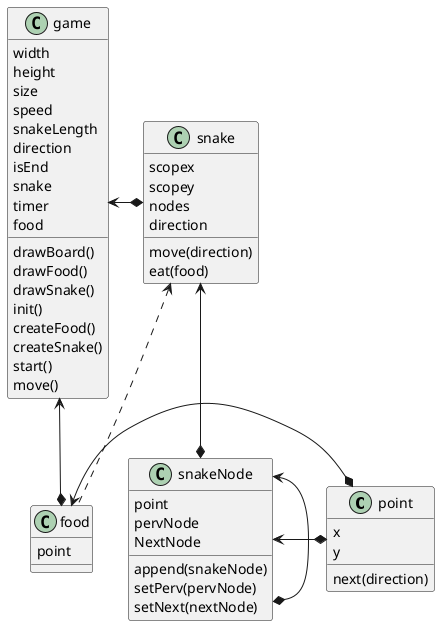 @startuml classuml

class point
class food
food <-* point
class snakeNode
snakeNode <-* point
snakeNode <-* snakeNode
class snake
snake <-* snakeNode
snake <.. food
class game
game <-* snake
game <-* food

class point{
    x
    y
    next(direction)
}

class food{
    point
}

class snakeNode{
    point
    pervNode
    NextNode
    append(snakeNode)
    setPerv(pervNode)
    setNext(nextNode)
}

class snake{
    scopex
    scopey
    nodes
    direction
    move(direction)
    eat(food)
}

class game{
    width
    height
    size
    speed
    snakeLength
    direction
    isEnd
    snake
    timer
    food

    drawBoard()
    drawFood()
    drawSnake()
    init()
    createFood()
    createSnake()
    start()
    move()
}

@enduml